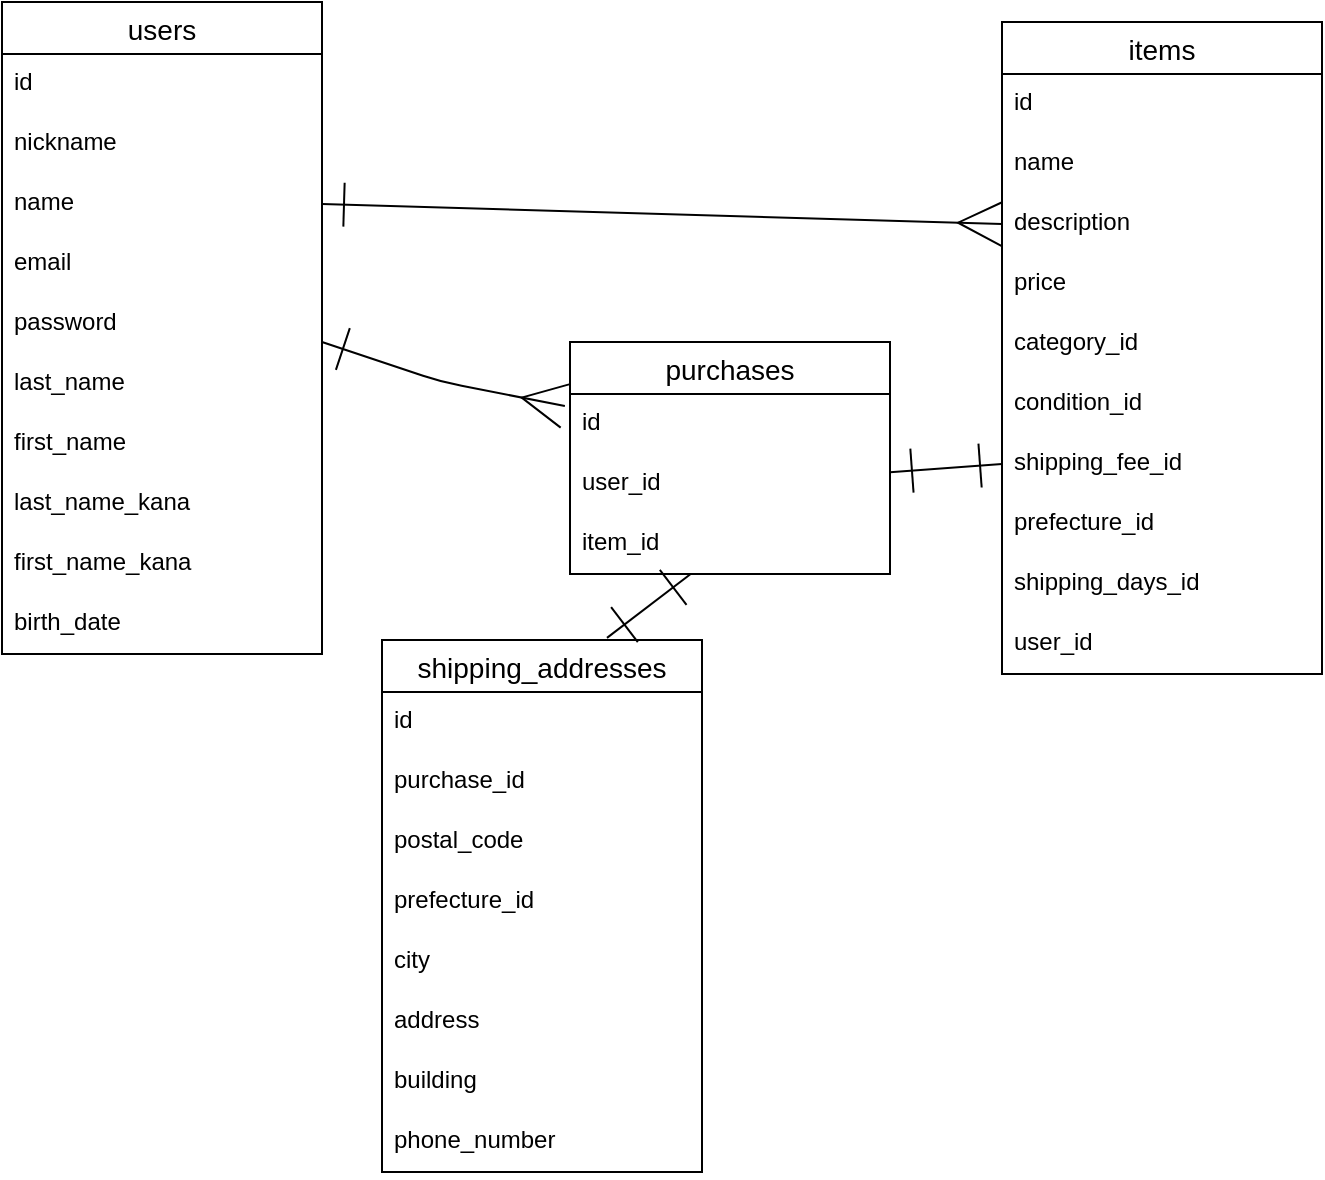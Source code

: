 <mxfile>
    <diagram id="_af0LlC1R5u32G97hvIy" name="ページ1">
        <mxGraphModel dx="693" dy="622" grid="1" gridSize="10" guides="1" tooltips="1" connect="1" arrows="1" fold="1" page="1" pageScale="1" pageWidth="827" pageHeight="1169" math="0" shadow="0">
            <root>
                <mxCell id="0"/>
                <mxCell id="1" parent="0"/>
                <mxCell id="WiO7XwDa6cTCLaKJCG0W-1" value="users" style="swimlane;fontStyle=0;childLayout=stackLayout;horizontal=1;startSize=26;horizontalStack=0;resizeParent=1;resizeParentMax=0;resizeLast=0;collapsible=1;marginBottom=0;align=center;fontSize=14;" vertex="1" parent="1">
                    <mxGeometry x="50" width="160" height="326" as="geometry"/>
                </mxCell>
                <mxCell id="WiO7XwDa6cTCLaKJCG0W-2" value="id " style="text;strokeColor=none;fillColor=none;spacingLeft=4;spacingRight=4;overflow=hidden;rotatable=0;points=[[0,0.5],[1,0.5]];portConstraint=eastwest;fontSize=12;" vertex="1" parent="WiO7XwDa6cTCLaKJCG0W-1">
                    <mxGeometry y="26" width="160" height="30" as="geometry"/>
                </mxCell>
                <mxCell id="WiO7XwDa6cTCLaKJCG0W-3" value="nickname" style="text;strokeColor=none;fillColor=none;spacingLeft=4;spacingRight=4;overflow=hidden;rotatable=0;points=[[0,0.5],[1,0.5]];portConstraint=eastwest;fontSize=12;" vertex="1" parent="WiO7XwDa6cTCLaKJCG0W-1">
                    <mxGeometry y="56" width="160" height="30" as="geometry"/>
                </mxCell>
                <mxCell id="WiO7XwDa6cTCLaKJCG0W-4" value="name" style="text;strokeColor=none;fillColor=none;spacingLeft=4;spacingRight=4;overflow=hidden;rotatable=0;points=[[0,0.5],[1,0.5]];portConstraint=eastwest;fontSize=12;" vertex="1" parent="WiO7XwDa6cTCLaKJCG0W-1">
                    <mxGeometry y="86" width="160" height="30" as="geometry"/>
                </mxCell>
                <mxCell id="WiO7XwDa6cTCLaKJCG0W-19" value="email" style="text;strokeColor=none;fillColor=none;spacingLeft=4;spacingRight=4;overflow=hidden;rotatable=0;points=[[0,0.5],[1,0.5]];portConstraint=eastwest;fontSize=12;" vertex="1" parent="WiO7XwDa6cTCLaKJCG0W-1">
                    <mxGeometry y="116" width="160" height="30" as="geometry"/>
                </mxCell>
                <mxCell id="WiO7XwDa6cTCLaKJCG0W-21" value="password" style="text;strokeColor=none;fillColor=none;spacingLeft=4;spacingRight=4;overflow=hidden;rotatable=0;points=[[0,0.5],[1,0.5]];portConstraint=eastwest;fontSize=12;" vertex="1" parent="WiO7XwDa6cTCLaKJCG0W-1">
                    <mxGeometry y="146" width="160" height="30" as="geometry"/>
                </mxCell>
                <mxCell id="WiO7XwDa6cTCLaKJCG0W-56" value="last_name" style="text;strokeColor=none;fillColor=none;spacingLeft=4;spacingRight=4;overflow=hidden;rotatable=0;points=[[0,0.5],[1,0.5]];portConstraint=eastwest;fontSize=12;fontFamily=Helvetica;fontColor=default;" vertex="1" parent="WiO7XwDa6cTCLaKJCG0W-1">
                    <mxGeometry y="176" width="160" height="30" as="geometry"/>
                </mxCell>
                <mxCell id="WiO7XwDa6cTCLaKJCG0W-57" value="first_name" style="text;strokeColor=none;fillColor=none;spacingLeft=4;spacingRight=4;overflow=hidden;rotatable=0;points=[[0,0.5],[1,0.5]];portConstraint=eastwest;fontSize=12;fontFamily=Helvetica;fontColor=default;" vertex="1" parent="WiO7XwDa6cTCLaKJCG0W-1">
                    <mxGeometry y="206" width="160" height="30" as="geometry"/>
                </mxCell>
                <mxCell id="WiO7XwDa6cTCLaKJCG0W-58" value="last_name_kana" style="text;strokeColor=none;fillColor=none;spacingLeft=4;spacingRight=4;overflow=hidden;rotatable=0;points=[[0,0.5],[1,0.5]];portConstraint=eastwest;fontSize=12;fontFamily=Helvetica;fontColor=default;" vertex="1" parent="WiO7XwDa6cTCLaKJCG0W-1">
                    <mxGeometry y="236" width="160" height="30" as="geometry"/>
                </mxCell>
                <mxCell id="WiO7XwDa6cTCLaKJCG0W-61" value="first_name_kana" style="text;strokeColor=none;fillColor=none;spacingLeft=4;spacingRight=4;overflow=hidden;rotatable=0;points=[[0,0.5],[1,0.5]];portConstraint=eastwest;fontSize=12;fontFamily=Helvetica;fontColor=default;" vertex="1" parent="WiO7XwDa6cTCLaKJCG0W-1">
                    <mxGeometry y="266" width="160" height="30" as="geometry"/>
                </mxCell>
                <mxCell id="WiO7XwDa6cTCLaKJCG0W-62" value="birth_date" style="text;strokeColor=none;fillColor=none;spacingLeft=4;spacingRight=4;overflow=hidden;rotatable=0;points=[[0,0.5],[1,0.5]];portConstraint=eastwest;fontSize=12;fontFamily=Helvetica;fontColor=default;" vertex="1" parent="WiO7XwDa6cTCLaKJCG0W-1">
                    <mxGeometry y="296" width="160" height="30" as="geometry"/>
                </mxCell>
                <mxCell id="WiO7XwDa6cTCLaKJCG0W-5" value="shipping_addresses" style="swimlane;fontStyle=0;childLayout=stackLayout;horizontal=1;startSize=26;horizontalStack=0;resizeParent=1;resizeParentMax=0;resizeLast=0;collapsible=1;marginBottom=0;align=center;fontSize=14;" vertex="1" parent="1">
                    <mxGeometry x="240" y="319" width="160" height="266" as="geometry"/>
                </mxCell>
                <mxCell id="WiO7XwDa6cTCLaKJCG0W-6" value="id" style="text;strokeColor=none;fillColor=none;spacingLeft=4;spacingRight=4;overflow=hidden;rotatable=0;points=[[0,0.5],[1,0.5]];portConstraint=eastwest;fontSize=12;" vertex="1" parent="WiO7XwDa6cTCLaKJCG0W-5">
                    <mxGeometry y="26" width="160" height="30" as="geometry"/>
                </mxCell>
                <mxCell id="WiO7XwDa6cTCLaKJCG0W-7" value="purchase_id" style="text;strokeColor=none;fillColor=none;spacingLeft=4;spacingRight=4;overflow=hidden;rotatable=0;points=[[0,0.5],[1,0.5]];portConstraint=eastwest;fontSize=12;" vertex="1" parent="WiO7XwDa6cTCLaKJCG0W-5">
                    <mxGeometry y="56" width="160" height="30" as="geometry"/>
                </mxCell>
                <mxCell id="WiO7XwDa6cTCLaKJCG0W-8" value="postal_code" style="text;strokeColor=none;fillColor=none;spacingLeft=4;spacingRight=4;overflow=hidden;rotatable=0;points=[[0,0.5],[1,0.5]];portConstraint=eastwest;fontSize=12;" vertex="1" parent="WiO7XwDa6cTCLaKJCG0W-5">
                    <mxGeometry y="86" width="160" height="30" as="geometry"/>
                </mxCell>
                <mxCell id="WiO7XwDa6cTCLaKJCG0W-28" value="prefecture_id" style="text;strokeColor=none;fillColor=none;spacingLeft=4;spacingRight=4;overflow=hidden;rotatable=0;points=[[0,0.5],[1,0.5]];portConstraint=eastwest;fontSize=12;" vertex="1" parent="WiO7XwDa6cTCLaKJCG0W-5">
                    <mxGeometry y="116" width="160" height="30" as="geometry"/>
                </mxCell>
                <mxCell id="WiO7XwDa6cTCLaKJCG0W-29" value="city" style="text;strokeColor=none;fillColor=none;spacingLeft=4;spacingRight=4;overflow=hidden;rotatable=0;points=[[0,0.5],[1,0.5]];portConstraint=eastwest;fontSize=12;" vertex="1" parent="WiO7XwDa6cTCLaKJCG0W-5">
                    <mxGeometry y="146" width="160" height="30" as="geometry"/>
                </mxCell>
                <mxCell id="WiO7XwDa6cTCLaKJCG0W-30" value="address" style="text;strokeColor=none;fillColor=none;spacingLeft=4;spacingRight=4;overflow=hidden;rotatable=0;points=[[0,0.5],[1,0.5]];portConstraint=eastwest;fontSize=12;" vertex="1" parent="WiO7XwDa6cTCLaKJCG0W-5">
                    <mxGeometry y="176" width="160" height="30" as="geometry"/>
                </mxCell>
                <mxCell id="WiO7XwDa6cTCLaKJCG0W-31" value="building" style="text;strokeColor=none;fillColor=none;spacingLeft=4;spacingRight=4;overflow=hidden;rotatable=0;points=[[0,0.5],[1,0.5]];portConstraint=eastwest;fontSize=12;" vertex="1" parent="WiO7XwDa6cTCLaKJCG0W-5">
                    <mxGeometry y="206" width="160" height="30" as="geometry"/>
                </mxCell>
                <mxCell id="WiO7XwDa6cTCLaKJCG0W-38" value="phone_number" style="text;strokeColor=none;fillColor=none;spacingLeft=4;spacingRight=4;overflow=hidden;rotatable=0;points=[[0,0.5],[1,0.5]];portConstraint=eastwest;fontSize=12;" vertex="1" parent="WiO7XwDa6cTCLaKJCG0W-5">
                    <mxGeometry y="236" width="160" height="30" as="geometry"/>
                </mxCell>
                <mxCell id="WiO7XwDa6cTCLaKJCG0W-11" value="items" style="swimlane;fontStyle=0;childLayout=stackLayout;horizontal=1;startSize=26;horizontalStack=0;resizeParent=1;resizeParentMax=0;resizeLast=0;collapsible=1;marginBottom=0;align=center;fontSize=14;" vertex="1" parent="1">
                    <mxGeometry x="550" y="10" width="160" height="326" as="geometry"/>
                </mxCell>
                <mxCell id="WiO7XwDa6cTCLaKJCG0W-12" value="id" style="text;strokeColor=none;fillColor=none;spacingLeft=4;spacingRight=4;overflow=hidden;rotatable=0;points=[[0,0.5],[1,0.5]];portConstraint=eastwest;fontSize=12;" vertex="1" parent="WiO7XwDa6cTCLaKJCG0W-11">
                    <mxGeometry y="26" width="160" height="30" as="geometry"/>
                </mxCell>
                <mxCell id="WiO7XwDa6cTCLaKJCG0W-13" value="name" style="text;strokeColor=none;fillColor=none;spacingLeft=4;spacingRight=4;overflow=hidden;rotatable=0;points=[[0,0.5],[1,0.5]];portConstraint=eastwest;fontSize=12;" vertex="1" parent="WiO7XwDa6cTCLaKJCG0W-11">
                    <mxGeometry y="56" width="160" height="30" as="geometry"/>
                </mxCell>
                <mxCell id="WiO7XwDa6cTCLaKJCG0W-14" value="description" style="text;strokeColor=none;fillColor=none;spacingLeft=4;spacingRight=4;overflow=hidden;rotatable=0;points=[[0,0.5],[1,0.5]];portConstraint=eastwest;fontSize=12;" vertex="1" parent="WiO7XwDa6cTCLaKJCG0W-11">
                    <mxGeometry y="86" width="160" height="30" as="geometry"/>
                </mxCell>
                <mxCell id="WiO7XwDa6cTCLaKJCG0W-23" value="price" style="text;strokeColor=none;fillColor=none;spacingLeft=4;spacingRight=4;overflow=hidden;rotatable=0;points=[[0,0.5],[1,0.5]];portConstraint=eastwest;fontSize=12;" vertex="1" parent="WiO7XwDa6cTCLaKJCG0W-11">
                    <mxGeometry y="116" width="160" height="30" as="geometry"/>
                </mxCell>
                <mxCell id="WiO7XwDa6cTCLaKJCG0W-26" value="category_id" style="text;strokeColor=none;fillColor=none;spacingLeft=4;spacingRight=4;overflow=hidden;rotatable=0;points=[[0,0.5],[1,0.5]];portConstraint=eastwest;fontSize=12;" vertex="1" parent="WiO7XwDa6cTCLaKJCG0W-11">
                    <mxGeometry y="146" width="160" height="30" as="geometry"/>
                </mxCell>
                <mxCell id="WiO7XwDa6cTCLaKJCG0W-32" value="condition_id" style="text;strokeColor=none;fillColor=none;spacingLeft=4;spacingRight=4;overflow=hidden;rotatable=0;points=[[0,0.5],[1,0.5]];portConstraint=eastwest;fontSize=12;" vertex="1" parent="WiO7XwDa6cTCLaKJCG0W-11">
                    <mxGeometry y="176" width="160" height="30" as="geometry"/>
                </mxCell>
                <mxCell id="WiO7XwDa6cTCLaKJCG0W-34" value="shipping_fee_id" style="text;strokeColor=none;fillColor=none;spacingLeft=4;spacingRight=4;overflow=hidden;rotatable=0;points=[[0,0.5],[1,0.5]];portConstraint=eastwest;fontSize=12;" vertex="1" parent="WiO7XwDa6cTCLaKJCG0W-11">
                    <mxGeometry y="206" width="160" height="30" as="geometry"/>
                </mxCell>
                <mxCell id="WiO7XwDa6cTCLaKJCG0W-33" value="prefecture_id" style="text;strokeColor=none;fillColor=none;spacingLeft=4;spacingRight=4;overflow=hidden;rotatable=0;points=[[0,0.5],[1,0.5]];portConstraint=eastwest;fontSize=12;" vertex="1" parent="WiO7XwDa6cTCLaKJCG0W-11">
                    <mxGeometry y="236" width="160" height="30" as="geometry"/>
                </mxCell>
                <mxCell id="WiO7XwDa6cTCLaKJCG0W-35" value="shipping_days_id" style="text;strokeColor=none;fillColor=none;spacingLeft=4;spacingRight=4;overflow=hidden;rotatable=0;points=[[0,0.5],[1,0.5]];portConstraint=eastwest;fontSize=12;" vertex="1" parent="WiO7XwDa6cTCLaKJCG0W-11">
                    <mxGeometry y="266" width="160" height="30" as="geometry"/>
                </mxCell>
                <mxCell id="WiO7XwDa6cTCLaKJCG0W-37" value="user_id" style="text;strokeColor=none;fillColor=none;spacingLeft=4;spacingRight=4;overflow=hidden;rotatable=0;points=[[0,0.5],[1,0.5]];portConstraint=eastwest;fontSize=12;" vertex="1" parent="WiO7XwDa6cTCLaKJCG0W-11">
                    <mxGeometry y="296" width="160" height="30" as="geometry"/>
                </mxCell>
                <mxCell id="WiO7XwDa6cTCLaKJCG0W-15" value="purchases" style="swimlane;fontStyle=0;childLayout=stackLayout;horizontal=1;startSize=26;horizontalStack=0;resizeParent=1;resizeParentMax=0;resizeLast=0;collapsible=1;marginBottom=0;align=center;fontSize=14;" vertex="1" parent="1">
                    <mxGeometry x="334" y="170" width="160" height="116" as="geometry"/>
                </mxCell>
                <mxCell id="WiO7XwDa6cTCLaKJCG0W-16" value="id" style="text;strokeColor=none;fillColor=none;spacingLeft=4;spacingRight=4;overflow=hidden;rotatable=0;points=[[0,0.5],[1,0.5]];portConstraint=eastwest;fontSize=12;" vertex="1" parent="WiO7XwDa6cTCLaKJCG0W-15">
                    <mxGeometry y="26" width="160" height="30" as="geometry"/>
                </mxCell>
                <mxCell id="WiO7XwDa6cTCLaKJCG0W-17" value="user_id" style="text;strokeColor=none;fillColor=none;spacingLeft=4;spacingRight=4;overflow=hidden;rotatable=0;points=[[0,0.5],[1,0.5]];portConstraint=eastwest;fontSize=12;" vertex="1" parent="WiO7XwDa6cTCLaKJCG0W-15">
                    <mxGeometry y="56" width="160" height="30" as="geometry"/>
                </mxCell>
                <mxCell id="WiO7XwDa6cTCLaKJCG0W-18" value="item_id" style="text;strokeColor=none;fillColor=none;spacingLeft=4;spacingRight=4;overflow=hidden;rotatable=0;points=[[0,0.5],[1,0.5]];portConstraint=eastwest;fontSize=12;" vertex="1" parent="WiO7XwDa6cTCLaKJCG0W-15">
                    <mxGeometry y="86" width="160" height="30" as="geometry"/>
                </mxCell>
                <mxCell id="WiO7XwDa6cTCLaKJCG0W-45" style="edgeStyle=none;html=1;exitX=1;exitY=0.5;exitDx=0;exitDy=0;entryX=0;entryY=0.5;entryDx=0;entryDy=0;endArrow=ERmany;endFill=0;startArrow=ERone;startFill=0;endSize=20;startSize=20;" edge="1" parent="1" source="WiO7XwDa6cTCLaKJCG0W-4" target="WiO7XwDa6cTCLaKJCG0W-14">
                    <mxGeometry relative="1" as="geometry"/>
                </mxCell>
                <mxCell id="WiO7XwDa6cTCLaKJCG0W-51" style="edgeStyle=none;shape=connector;rounded=1;html=1;labelBackgroundColor=default;strokeColor=default;fontFamily=Helvetica;fontSize=11;fontColor=default;startArrow=ERone;startFill=0;endArrow=ERmany;endFill=0;startSize=20;endSize=20;entryX=-0.016;entryY=0.2;entryDx=0;entryDy=0;entryPerimeter=0;" edge="1" parent="1" target="WiO7XwDa6cTCLaKJCG0W-16">
                    <mxGeometry relative="1" as="geometry">
                        <mxPoint x="210" y="170" as="sourcePoint"/>
                        <mxPoint x="310" y="201" as="targetPoint"/>
                        <Array as="points">
                            <mxPoint x="270" y="190"/>
                        </Array>
                    </mxGeometry>
                </mxCell>
                <mxCell id="WiO7XwDa6cTCLaKJCG0W-52" style="edgeStyle=none;shape=connector;rounded=1;html=1;entryX=0;entryY=0.5;entryDx=0;entryDy=0;labelBackgroundColor=default;strokeColor=default;fontFamily=Helvetica;fontSize=11;fontColor=default;startArrow=ERone;startFill=0;endArrow=ERone;endFill=0;startSize=20;endSize=20;" edge="1" parent="1" source="WiO7XwDa6cTCLaKJCG0W-17" target="WiO7XwDa6cTCLaKJCG0W-34">
                    <mxGeometry relative="1" as="geometry"/>
                </mxCell>
                <mxCell id="WiO7XwDa6cTCLaKJCG0W-53" style="edgeStyle=none;shape=connector;rounded=1;html=1;entryX=0.703;entryY=-0.004;entryDx=0;entryDy=0;labelBackgroundColor=default;strokeColor=default;fontFamily=Helvetica;fontSize=11;fontColor=default;startArrow=ERone;startFill=0;endArrow=ERone;endFill=0;startSize=20;endSize=20;entryPerimeter=0;" edge="1" parent="1" source="WiO7XwDa6cTCLaKJCG0W-18" target="WiO7XwDa6cTCLaKJCG0W-5">
                    <mxGeometry relative="1" as="geometry"/>
                </mxCell>
            </root>
        </mxGraphModel>
    </diagram>
</mxfile>